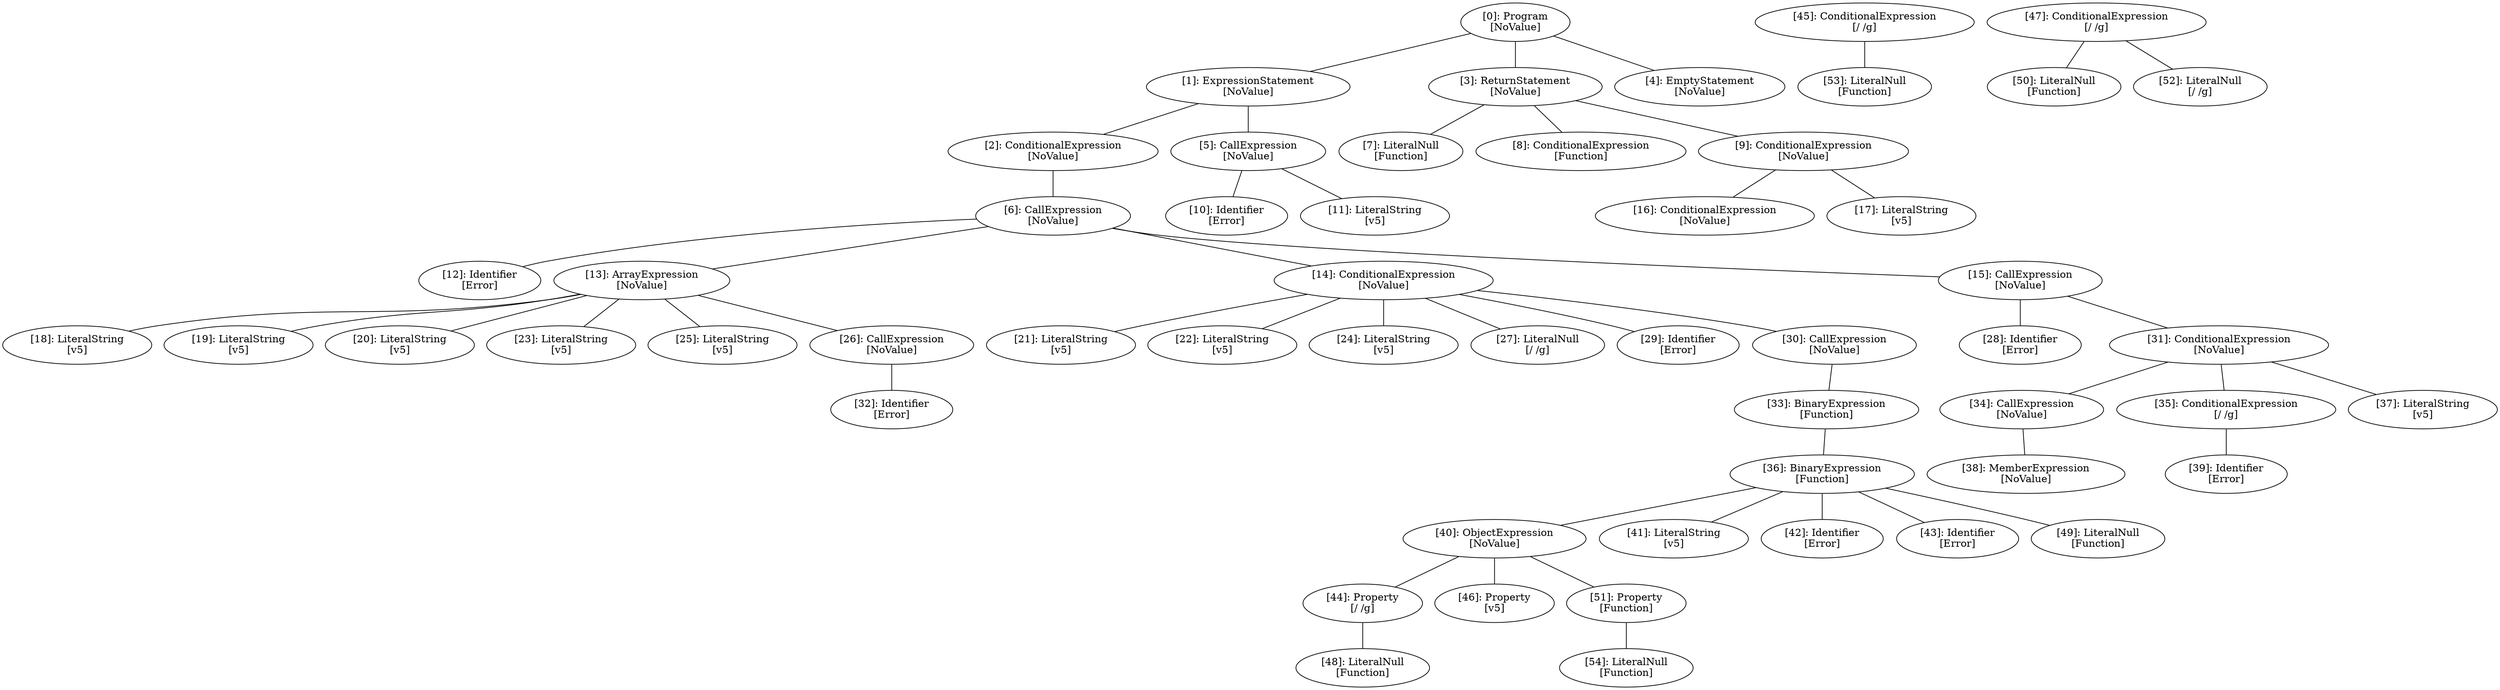 // Result
graph {
	0 [label="[0]: Program
[NoValue]"]
	1 [label="[1]: ExpressionStatement
[NoValue]"]
	2 [label="[2]: ConditionalExpression
[NoValue]"]
	3 [label="[3]: ReturnStatement
[NoValue]"]
	4 [label="[4]: EmptyStatement
[NoValue]"]
	5 [label="[5]: CallExpression
[NoValue]"]
	6 [label="[6]: CallExpression
[NoValue]"]
	7 [label="[7]: LiteralNull
[Function]"]
	8 [label="[8]: ConditionalExpression
[Function]"]
	9 [label="[9]: ConditionalExpression
[NoValue]"]
	10 [label="[10]: Identifier
[Error]"]
	11 [label="[11]: LiteralString
[v5]"]
	12 [label="[12]: Identifier
[Error]"]
	13 [label="[13]: ArrayExpression
[NoValue]"]
	14 [label="[14]: ConditionalExpression
[NoValue]"]
	15 [label="[15]: CallExpression
[NoValue]"]
	16 [label="[16]: ConditionalExpression
[NoValue]"]
	17 [label="[17]: LiteralString
[v5]"]
	18 [label="[18]: LiteralString
[v5]"]
	19 [label="[19]: LiteralString
[v5]"]
	20 [label="[20]: LiteralString
[v5]"]
	21 [label="[21]: LiteralString
[v5]"]
	22 [label="[22]: LiteralString
[v5]"]
	23 [label="[23]: LiteralString
[v5]"]
	24 [label="[24]: LiteralString
[v5]"]
	25 [label="[25]: LiteralString
[v5]"]
	26 [label="[26]: CallExpression
[NoValue]"]
	27 [label="[27]: LiteralNull
[/ /g]"]
	28 [label="[28]: Identifier
[Error]"]
	29 [label="[29]: Identifier
[Error]"]
	30 [label="[30]: CallExpression
[NoValue]"]
	31 [label="[31]: ConditionalExpression
[NoValue]"]
	32 [label="[32]: Identifier
[Error]"]
	33 [label="[33]: BinaryExpression
[Function]"]
	34 [label="[34]: CallExpression
[NoValue]"]
	35 [label="[35]: ConditionalExpression
[/ /g]"]
	36 [label="[36]: BinaryExpression
[Function]"]
	37 [label="[37]: LiteralString
[v5]"]
	38 [label="[38]: MemberExpression
[NoValue]"]
	39 [label="[39]: Identifier
[Error]"]
	40 [label="[40]: ObjectExpression
[NoValue]"]
	41 [label="[41]: LiteralString
[v5]"]
	42 [label="[42]: Identifier
[Error]"]
	43 [label="[43]: Identifier
[Error]"]
	44 [label="[44]: Property
[/ /g]"]
	45 [label="[45]: ConditionalExpression
[/ /g]"]
	46 [label="[46]: Property
[v5]"]
	47 [label="[47]: ConditionalExpression
[/ /g]"]
	48 [label="[48]: LiteralNull
[Function]"]
	49 [label="[49]: LiteralNull
[Function]"]
	50 [label="[50]: LiteralNull
[Function]"]
	51 [label="[51]: Property
[Function]"]
	52 [label="[52]: LiteralNull
[/ /g]"]
	53 [label="[53]: LiteralNull
[Function]"]
	54 [label="[54]: LiteralNull
[Function]"]
	0 -- 1
	0 -- 3
	0 -- 4
	1 -- 2
	1 -- 5
	2 -- 6
	3 -- 7
	3 -- 8
	3 -- 9
	5 -- 10
	5 -- 11
	6 -- 12
	6 -- 13
	6 -- 14
	6 -- 15
	9 -- 16
	9 -- 17
	13 -- 18
	13 -- 19
	13 -- 20
	13 -- 23
	13 -- 25
	13 -- 26
	14 -- 21
	14 -- 22
	14 -- 24
	14 -- 27
	14 -- 29
	14 -- 30
	15 -- 28
	15 -- 31
	26 -- 32
	30 -- 33
	31 -- 34
	31 -- 35
	31 -- 37
	33 -- 36
	34 -- 38
	35 -- 39
	36 -- 40
	36 -- 41
	36 -- 42
	36 -- 43
	36 -- 49
	40 -- 44
	40 -- 46
	40 -- 51
	44 -- 48
	45 -- 53
	47 -- 50
	47 -- 52
	51 -- 54
}
